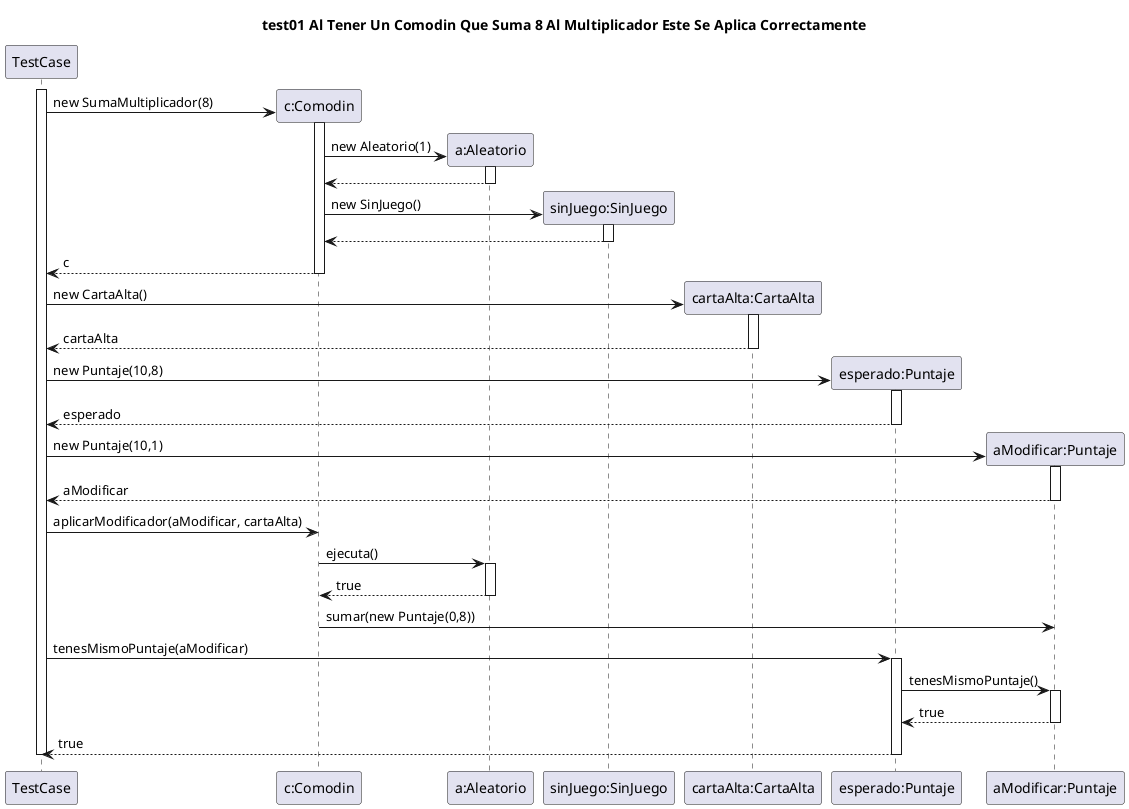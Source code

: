 @startuml casoDeUso1
title "test01 Al Tener Un Comodin Que Suma 8 Al Multiplicador Este Se Aplica Correctamente"

activate TestCase
TestCase -> "c:Comodin" as comodin **: new SumaMultiplicador(8)

activate comodin

comodin -> "a:Aleatorio" as aleatorio **: new Aleatorio(1)
activate aleatorio
comodin <-- aleatorio
deactivate aleatorio
comodin -> "sinJuego:SinJuego" as sinJuego ** : new SinJuego()
activate sinJuego
comodin <-- sinJuego
deactivate sinJuego
TestCase <-- comodin : c
deactivate comodin
TestCase -> "cartaAlta:CartaAlta" as cartaAlta ** :new CartaAlta()
activate cartaAlta
TestCase <-- cartaAlta :cartaAlta
deactivate cartaAlta



TestCase -> "esperado:Puntaje" as esperado **: new Puntaje(10,8)
activate esperado
TestCase <-- esperado :esperado
deactivate esperado
TestCase -> "aModificar:Puntaje" as aModificar **: new Puntaje(10,1)
activate aModificar
TestCase <-- aModificar :aModificar
deactivate aModificar

TestCase -> comodin : aplicarModificador(aModificar, cartaAlta)
comodin -> aleatorio : ejecuta()
activate aleatorio
comodin <-- aleatorio : true
deactivate aleatorio

comodin -> aModificar : sumar(new Puntaje(0,8))
deactivate comodin


TestCase -> esperado: tenesMismoPuntaje(aModificar)
activate esperado
esperado -> aModificar: tenesMismoPuntaje()
activate aModificar
esperado <-- aModificar : true
deactivate aModificar
TestCase <-- esperado :true
deactivate esperado
deactivate TestCase

@enduml